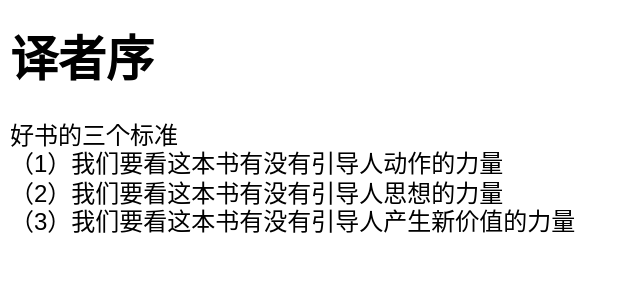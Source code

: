<mxfile version="16.5.6" type="github">
  <diagram id="wBWZhu5586uAImdgM5rp" name="Page-1">
    <mxGraphModel dx="1080" dy="676" grid="1" gridSize="10" guides="1" tooltips="1" connect="1" arrows="1" fold="1" page="1" pageScale="1" pageWidth="827" pageHeight="1169" math="0" shadow="0">
      <root>
        <mxCell id="0" />
        <mxCell id="1" parent="0" />
        <mxCell id="BTBUEE3RdTzI_zjbIVaL-2" value="&lt;h1&gt;译者序&lt;/h1&gt;&lt;div&gt;好书的三个标准&lt;/div&gt;&lt;div&gt;（1）我们要看这本书有没有引导人动作的力量&lt;/div&gt;&lt;div&gt;（2）我们要看这本书有没有引导人思想的力量&lt;/div&gt;&lt;div&gt;（3）我们要看这本书有没有引导人产生新价值的力量&lt;/div&gt;" style="text;html=1;strokeColor=none;fillColor=none;spacing=5;spacingTop=-20;whiteSpace=wrap;overflow=hidden;rounded=0;" vertex="1" parent="1">
          <mxGeometry x="20" y="30" width="320" height="130" as="geometry" />
        </mxCell>
      </root>
    </mxGraphModel>
  </diagram>
</mxfile>
